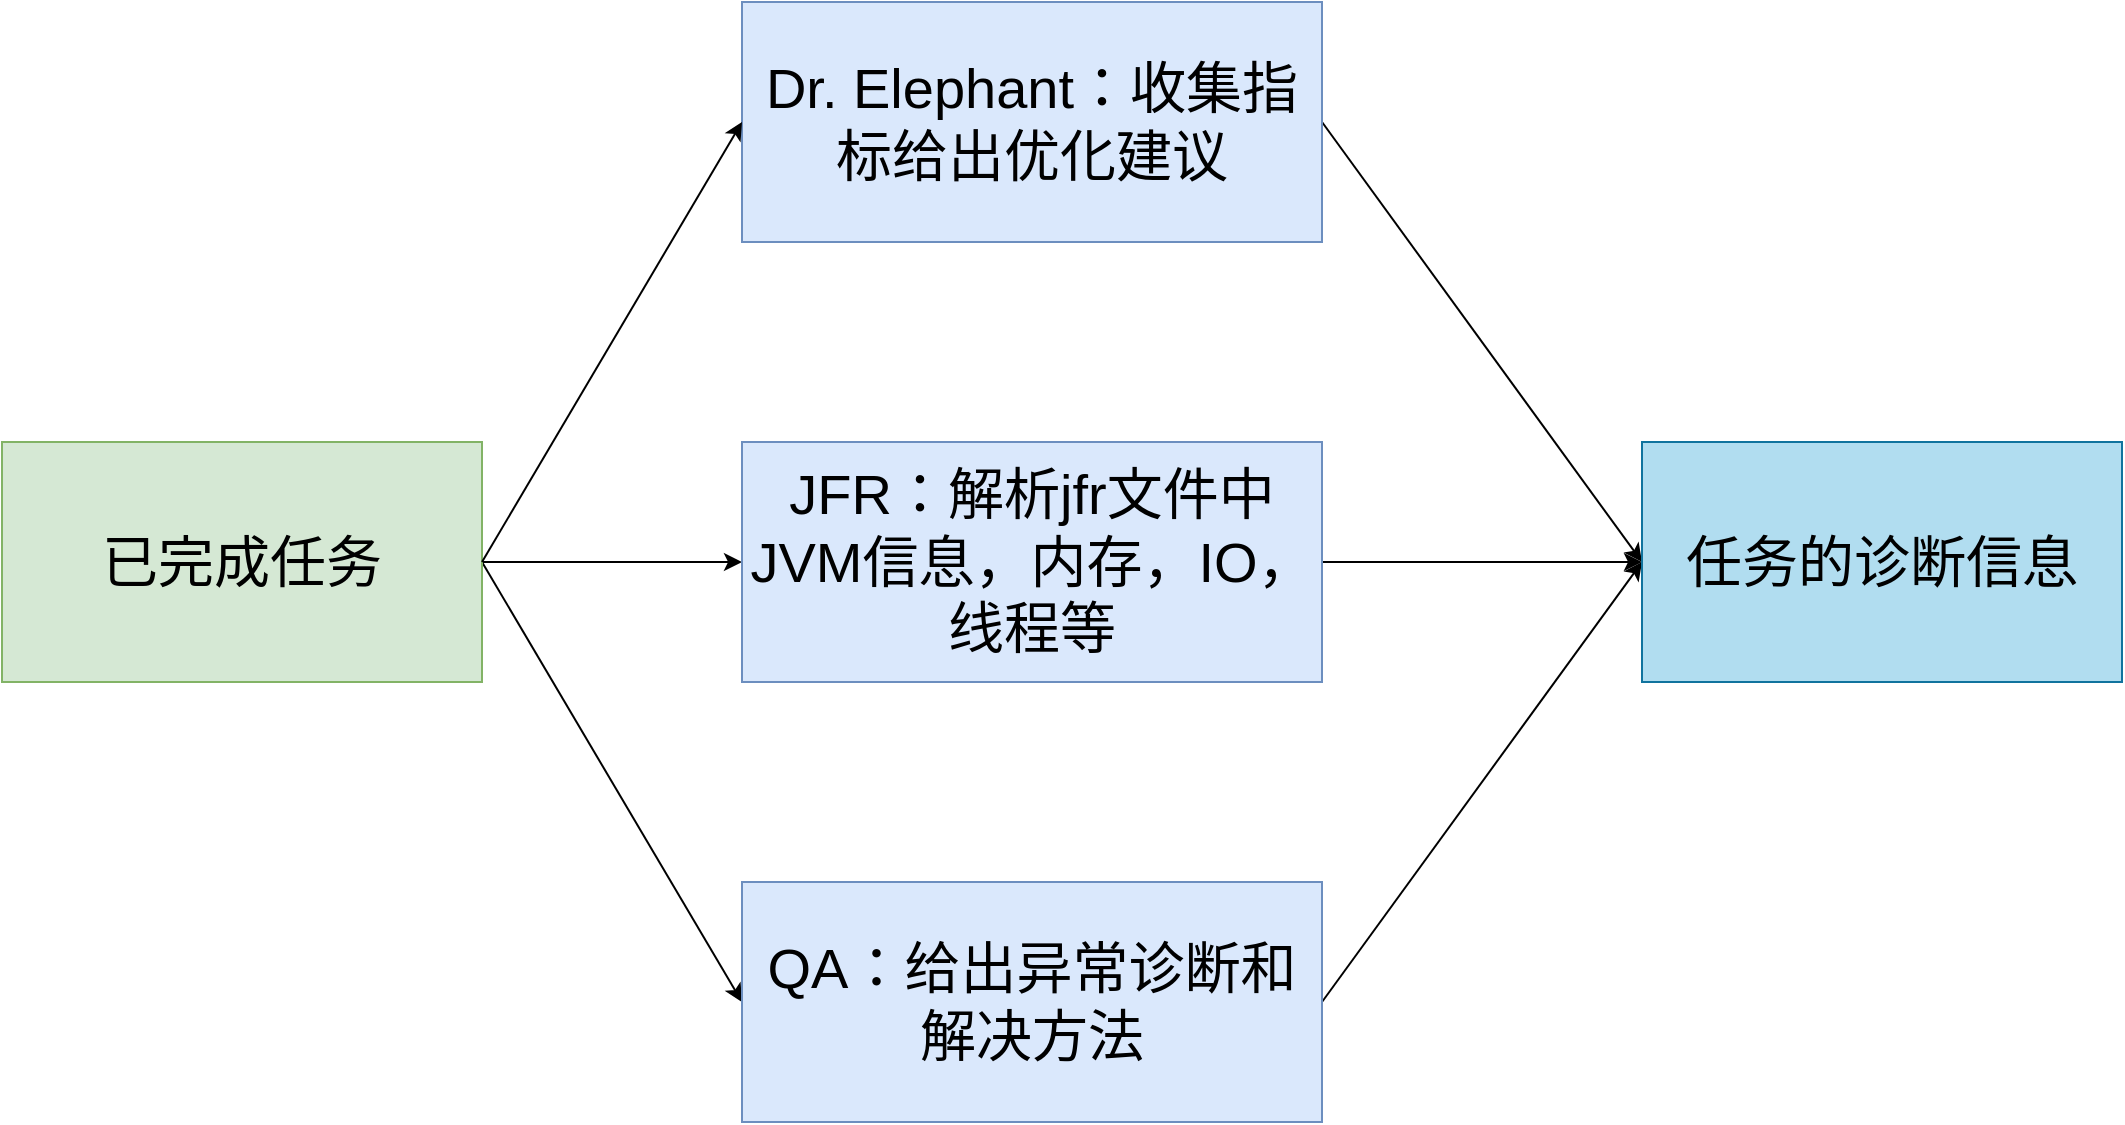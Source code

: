 <mxfile version="14.4.8" type="github">
  <diagram id="mfo0MHqqbjoZu6nFf7Bk" name="Page-1">
    <mxGraphModel dx="2365" dy="1430" grid="1" gridSize="10" guides="1" tooltips="1" connect="1" arrows="1" fold="1" page="1" pageScale="1" pageWidth="1169" pageHeight="827" math="0" shadow="0">
      <root>
        <mxCell id="0" />
        <mxCell id="1" parent="0" />
        <mxCell id="fYWtDo8HfFxg8vgEfj35-1" style="rounded=1;orthogonalLoop=1;jettySize=auto;html=1;exitX=1;exitY=0.5;exitDx=0;exitDy=0;entryX=0;entryY=0.5;entryDx=0;entryDy=0;fontSize=28;" edge="1" parent="1" source="fYWtDo8HfFxg8vgEfj35-4" target="fYWtDo8HfFxg8vgEfj35-8">
          <mxGeometry relative="1" as="geometry" />
        </mxCell>
        <mxCell id="fYWtDo8HfFxg8vgEfj35-2" style="edgeStyle=none;rounded=1;orthogonalLoop=1;jettySize=auto;html=1;exitX=1;exitY=0.5;exitDx=0;exitDy=0;entryX=0;entryY=0.5;entryDx=0;entryDy=0;fontSize=28;" edge="1" parent="1" source="fYWtDo8HfFxg8vgEfj35-4" target="fYWtDo8HfFxg8vgEfj35-10">
          <mxGeometry relative="1" as="geometry" />
        </mxCell>
        <mxCell id="fYWtDo8HfFxg8vgEfj35-4" value="已完成任务" style="rounded=0;whiteSpace=wrap;html=1;fontSize=28;fillColor=#d5e8d4;strokeColor=#82b366;" vertex="1" parent="1">
          <mxGeometry x="70" y="360" width="240" height="120" as="geometry" />
        </mxCell>
        <mxCell id="fYWtDo8HfFxg8vgEfj35-5" style="edgeStyle=none;rounded=1;orthogonalLoop=1;jettySize=auto;html=1;exitX=1;exitY=0.5;exitDx=0;exitDy=0;entryX=0;entryY=0.5;entryDx=0;entryDy=0;fontSize=28;" edge="1" parent="1" source="fYWtDo8HfFxg8vgEfj35-6" target="fYWtDo8HfFxg8vgEfj35-18">
          <mxGeometry relative="1" as="geometry">
            <mxPoint x="840" y="420" as="targetPoint" />
          </mxGeometry>
        </mxCell>
        <mxCell id="fYWtDo8HfFxg8vgEfj35-6" value="Dr. Elephant：收集指标给出优化建议" style="rounded=0;whiteSpace=wrap;html=1;fontSize=28;fillColor=#dae8fc;strokeColor=#6c8ebf;align=center;" vertex="1" parent="1">
          <mxGeometry x="440" y="140" width="290" height="120" as="geometry" />
        </mxCell>
        <mxCell id="fYWtDo8HfFxg8vgEfj35-7" style="edgeStyle=none;rounded=1;orthogonalLoop=1;jettySize=auto;html=1;exitX=1;exitY=0.5;exitDx=0;exitDy=0;fontSize=28;entryX=0;entryY=0.5;entryDx=0;entryDy=0;" edge="1" parent="1" source="fYWtDo8HfFxg8vgEfj35-8" target="fYWtDo8HfFxg8vgEfj35-18">
          <mxGeometry relative="1" as="geometry">
            <mxPoint x="840" y="420" as="targetPoint" />
          </mxGeometry>
        </mxCell>
        <mxCell id="fYWtDo8HfFxg8vgEfj35-8" value="JFR：解析jfr文件中JVM信息，内存，IO，线程等" style="rounded=0;whiteSpace=wrap;html=1;fontSize=28;fillColor=#dae8fc;strokeColor=#6c8ebf;" vertex="1" parent="1">
          <mxGeometry x="440" y="360" width="290" height="120" as="geometry" />
        </mxCell>
        <mxCell id="fYWtDo8HfFxg8vgEfj35-9" style="edgeStyle=none;rounded=1;orthogonalLoop=1;jettySize=auto;html=1;exitX=1;exitY=0.5;exitDx=0;exitDy=0;entryX=0;entryY=0.5;entryDx=0;entryDy=0;fontSize=28;" edge="1" parent="1" source="fYWtDo8HfFxg8vgEfj35-10" target="fYWtDo8HfFxg8vgEfj35-18">
          <mxGeometry relative="1" as="geometry">
            <mxPoint x="840" y="420" as="targetPoint" />
          </mxGeometry>
        </mxCell>
        <mxCell id="fYWtDo8HfFxg8vgEfj35-10" value="QA：给出异常诊断和解决方法" style="rounded=0;whiteSpace=wrap;html=1;fontSize=28;fillColor=#dae8fc;strokeColor=#6c8ebf;" vertex="1" parent="1">
          <mxGeometry x="440" y="580" width="290" height="120" as="geometry" />
        </mxCell>
        <mxCell id="fYWtDo8HfFxg8vgEfj35-13" value="" style="endArrow=classic;html=1;entryX=0;entryY=0.5;entryDx=0;entryDy=0;exitX=1;exitY=0.5;exitDx=0;exitDy=0;fontSize=28;" edge="1" parent="1" source="fYWtDo8HfFxg8vgEfj35-4" target="fYWtDo8HfFxg8vgEfj35-6">
          <mxGeometry width="50" height="50" relative="1" as="geometry">
            <mxPoint x="660" y="410" as="sourcePoint" />
            <mxPoint x="710" y="360" as="targetPoint" />
          </mxGeometry>
        </mxCell>
        <mxCell id="fYWtDo8HfFxg8vgEfj35-18" value="任务的诊断信息" style="rounded=0;whiteSpace=wrap;html=1;fontSize=28;fillColor=#b1ddf0;strokeColor=#10739e;" vertex="1" parent="1">
          <mxGeometry x="890" y="360" width="240" height="120" as="geometry" />
        </mxCell>
      </root>
    </mxGraphModel>
  </diagram>
</mxfile>
